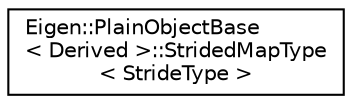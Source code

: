 digraph "Graphical Class Hierarchy"
{
  edge [fontname="Helvetica",fontsize="10",labelfontname="Helvetica",labelfontsize="10"];
  node [fontname="Helvetica",fontsize="10",shape=record];
  rankdir="LR";
  Node1 [label="Eigen::PlainObjectBase\l\< Derived \>::StridedMapType\l\< StrideType \>",height=0.2,width=0.4,color="black", fillcolor="white", style="filled",URL="$struct_eigen_1_1_plain_object_base_1_1_strided_map_type.html"];
}
